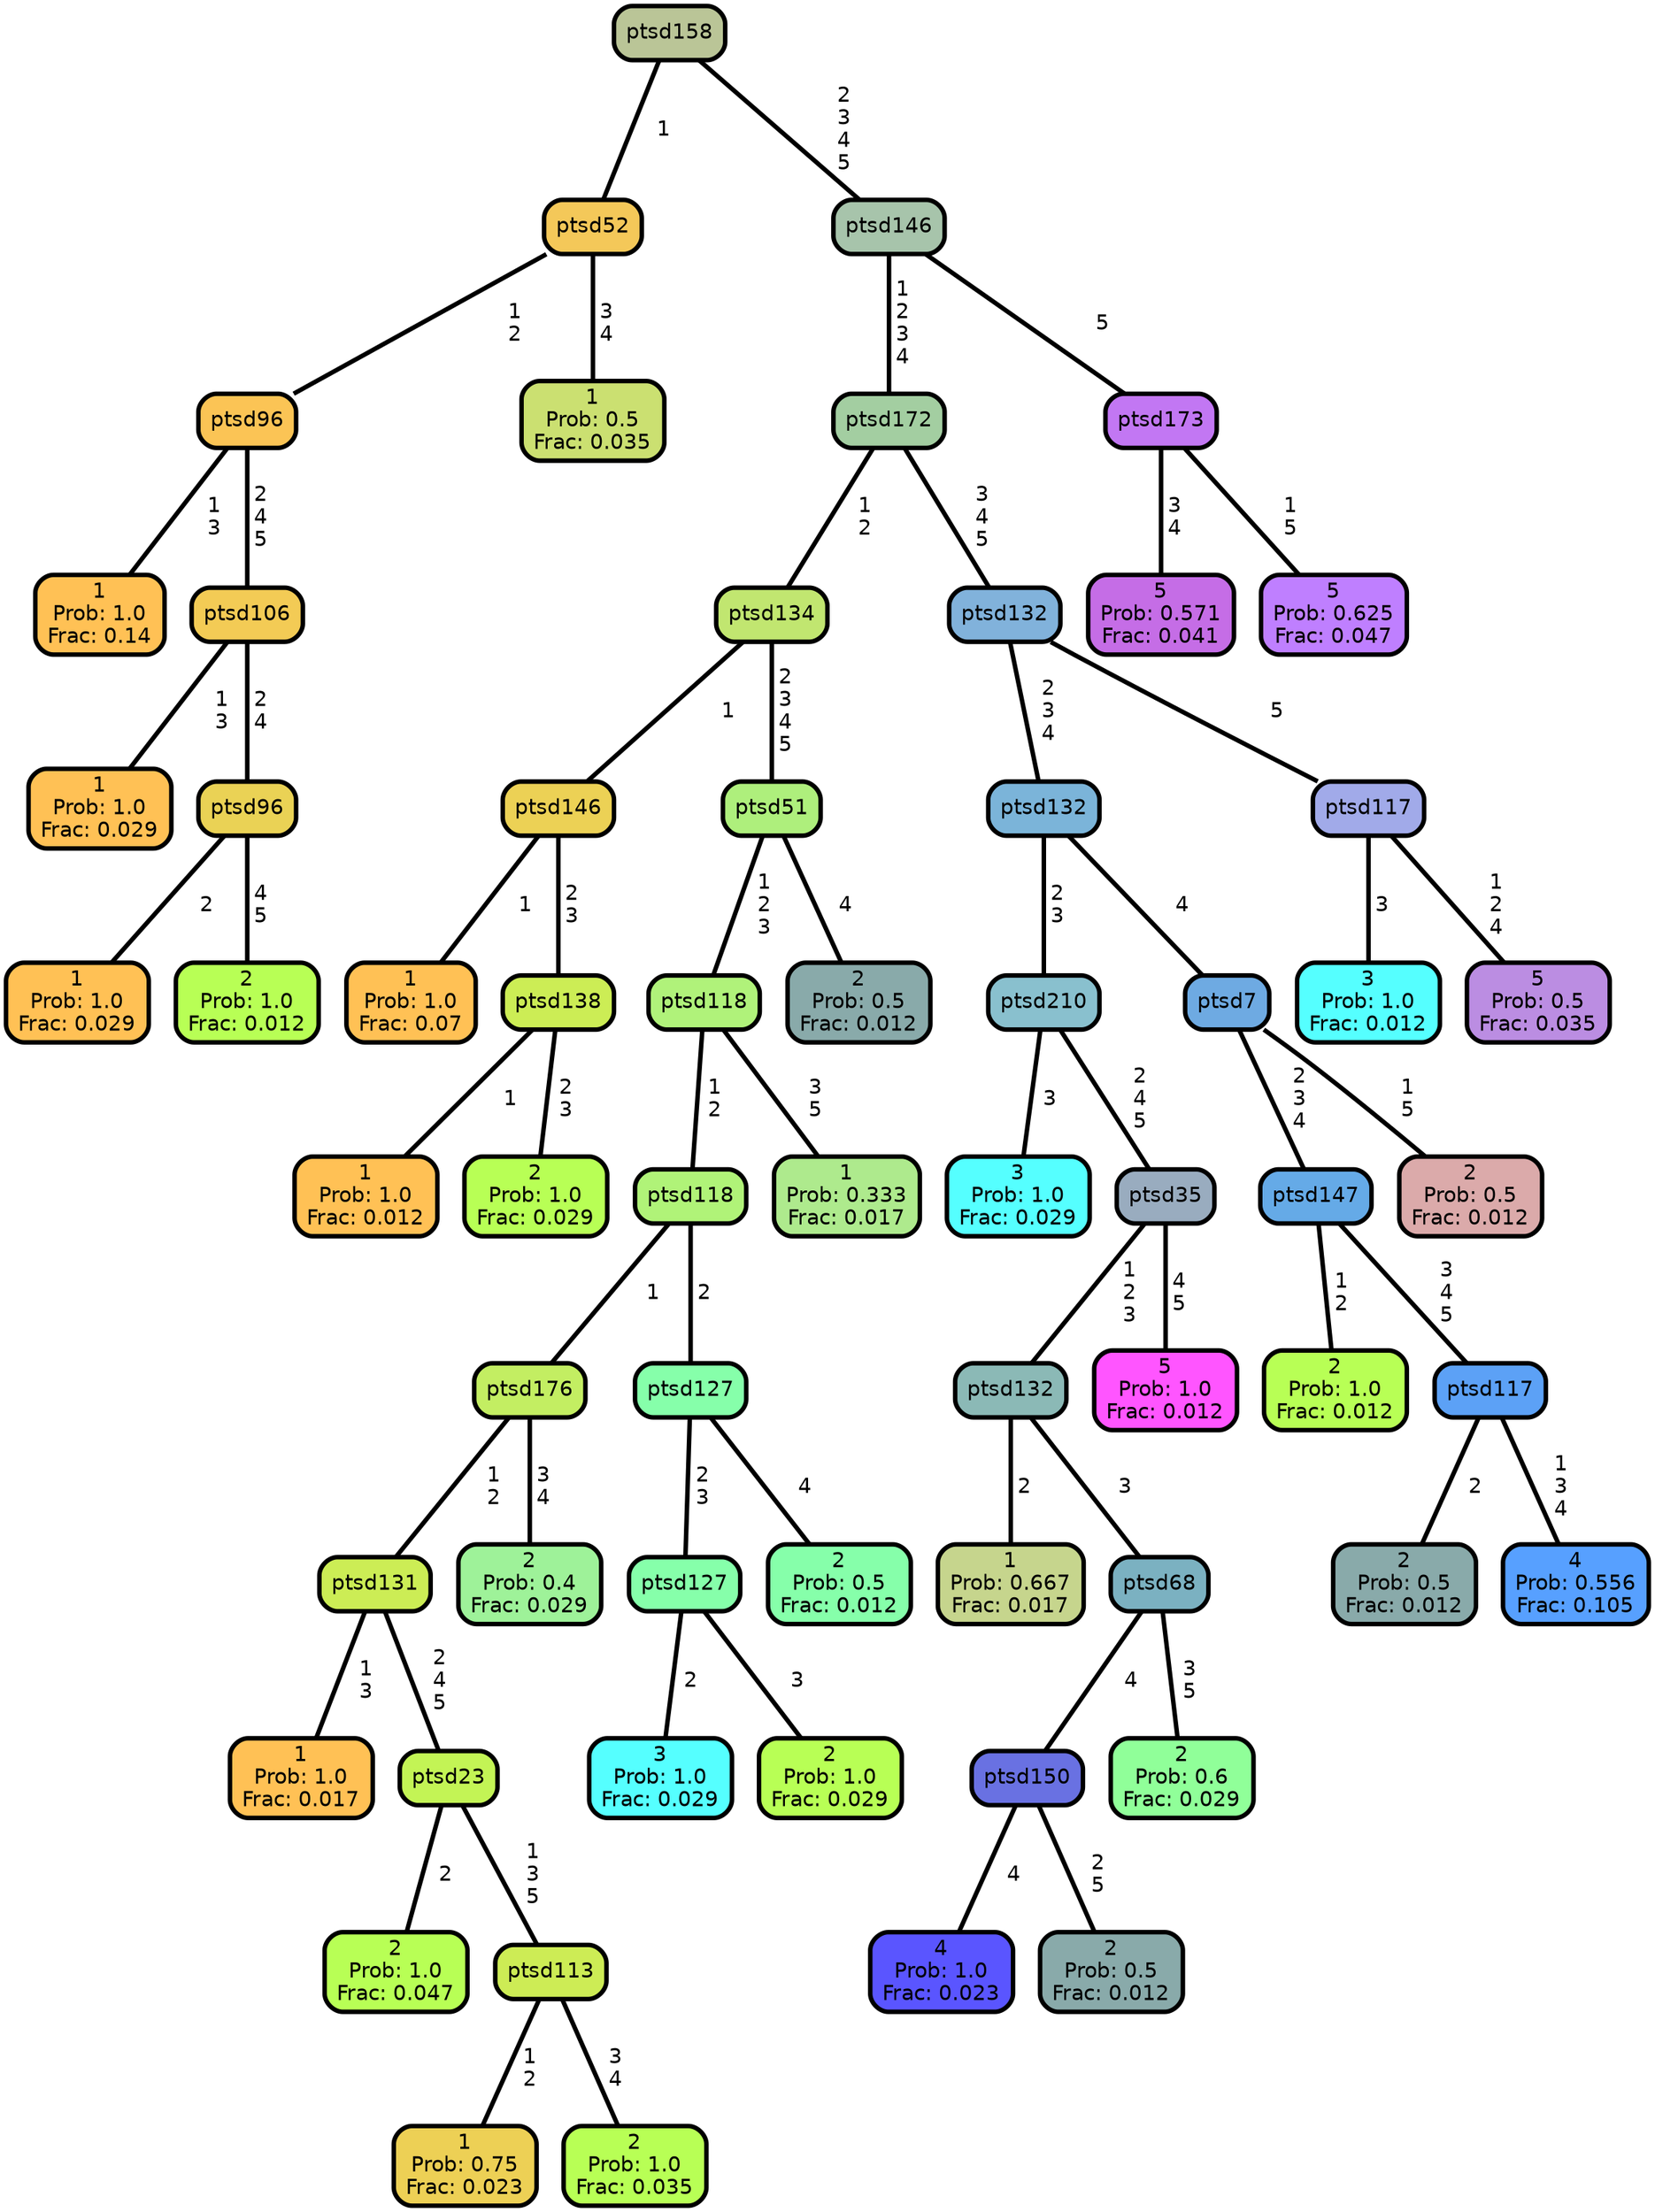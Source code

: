 graph Tree {
node [shape=box, style="filled, rounded",color="black",penwidth="3",fontcolor="black",                 fontname=helvetica] ;
graph [ranksep="0 equally", splines=straight,                 bgcolor=transparent, dpi=200] ;
edge [fontname=helvetica, color=black] ;
0 [label="1
Prob: 1.0
Frac: 0.14", fillcolor="#ffc155"] ;
1 [label="ptsd96", fillcolor="#fbc455"] ;
2 [label="1
Prob: 1.0
Frac: 0.029", fillcolor="#ffc155"] ;
3 [label="ptsd106", fillcolor="#f3cb55"] ;
4 [label="1
Prob: 1.0
Frac: 0.029", fillcolor="#ffc155"] ;
5 [label="ptsd96", fillcolor="#ead255"] ;
6 [label="2
Prob: 1.0
Frac: 0.012", fillcolor="#b8ff55"] ;
7 [label="ptsd52", fillcolor="#f4c859"] ;
8 [label="1
Prob: 0.5
Frac: 0.035", fillcolor="#cbe071"] ;
9 [label="ptsd158", fillcolor="#bac597"] ;
10 [label="1
Prob: 1.0
Frac: 0.07", fillcolor="#ffc155"] ;
11 [label="ptsd146", fillcolor="#ecd155"] ;
12 [label="1
Prob: 1.0
Frac: 0.012", fillcolor="#ffc155"] ;
13 [label="ptsd138", fillcolor="#cced55"] ;
14 [label="2
Prob: 1.0
Frac: 0.029", fillcolor="#b8ff55"] ;
15 [label="ptsd134", fillcolor="#c1e670"] ;
16 [label="1
Prob: 1.0
Frac: 0.017", fillcolor="#ffc155"] ;
17 [label="ptsd131", fillcolor="#cced55"] ;
18 [label="2
Prob: 1.0
Frac: 0.047", fillcolor="#b8ff55"] ;
19 [label="ptsd23", fillcolor="#c3f455"] ;
20 [label="1
Prob: 0.75
Frac: 0.023", fillcolor="#edd055"] ;
21 [label="ptsd113", fillcolor="#cdec55"] ;
22 [label="2
Prob: 1.0
Frac: 0.035", fillcolor="#b8ff55"] ;
23 [label="ptsd176", fillcolor="#c3ee62"] ;
24 [label="2
Prob: 0.4
Frac: 0.029", fillcolor="#9ef299"] ;
25 [label="ptsd118", fillcolor="#b0f378"] ;
26 [label="3
Prob: 1.0
Frac: 0.029", fillcolor="#55ffff"] ;
27 [label="ptsd127", fillcolor="#86ffaa"] ;
28 [label="2
Prob: 1.0
Frac: 0.029", fillcolor="#b8ff55"] ;
29 [label="ptsd127", fillcolor="#86ffaa"] ;
30 [label="2
Prob: 0.5
Frac: 0.012", fillcolor="#86ffaa"] ;
31 [label="ptsd118", fillcolor="#b0f27a"] ;
32 [label="1
Prob: 0.333
Frac: 0.017", fillcolor="#aeea8d"] ;
33 [label="ptsd51", fillcolor="#aeef7c"] ;
34 [label="2
Prob: 0.5
Frac: 0.012", fillcolor="#89aaaa"] ;
35 [label="ptsd172", fillcolor="#a3cea1"] ;
36 [label="3
Prob: 1.0
Frac: 0.029", fillcolor="#55ffff"] ;
37 [label="ptsd210", fillcolor="#89c0ce"] ;
38 [label="1
Prob: 0.667
Frac: 0.017", fillcolor="#c6d58d"] ;
39 [label="ptsd132", fillcolor="#8bb9b6"] ;
40 [label="4
Prob: 1.0
Frac: 0.023", fillcolor="#5a55ff"] ;
41 [label="ptsd150", fillcolor="#6971e2"] ;
42 [label="2
Prob: 0.5
Frac: 0.012", fillcolor="#89aaaa"] ;
43 [label="ptsd68", fillcolor="#7bb1c1"] ;
44 [label="2
Prob: 0.6
Frac: 0.029", fillcolor="#90ff99"] ;
45 [label="ptsd35", fillcolor="#99acbf"] ;
46 [label="5
Prob: 1.0
Frac: 0.012", fillcolor="#ff55ff"] ;
47 [label="ptsd132", fillcolor="#7bb4d9"] ;
48 [label="2
Prob: 1.0
Frac: 0.012", fillcolor="#b8ff55"] ;
49 [label="ptsd147", fillcolor="#65aae7"] ;
50 [label="2
Prob: 0.5
Frac: 0.012", fillcolor="#89aaaa"] ;
51 [label="ptsd117", fillcolor="#5ca1f6"] ;
52 [label="4
Prob: 0.556
Frac: 0.105", fillcolor="#57a0ff"] ;
53 [label="ptsd7", fillcolor="#6eaae2"] ;
54 [label="2
Prob: 0.5
Frac: 0.012", fillcolor="#dbaaaa"] ;
55 [label="ptsd132", fillcolor="#81b2db"] ;
56 [label="3
Prob: 1.0
Frac: 0.012", fillcolor="#55ffff"] ;
57 [label="ptsd117", fillcolor="#a1aae9"] ;
58 [label="5
Prob: 0.5
Frac: 0.035", fillcolor="#bb8de2"] ;
59 [label="ptsd146", fillcolor="#a7c4ab"] ;
60 [label="5
Prob: 0.571
Frac: 0.041", fillcolor="#c56de6"] ;
61 [label="ptsd173", fillcolor="#c277f3"] ;
62 [label="5
Prob: 0.625
Frac: 0.047", fillcolor="#bf7fff"] ;
1 -- 0 [label=" 1\n 3",penwidth=3] ;
1 -- 3 [label=" 2\n 4\n 5",penwidth=3] ;
3 -- 2 [label=" 1\n 3",penwidth=3] ;
3 -- 5 [label=" 2\n 4",penwidth=3] ;
5 -- 4 [label=" 2",penwidth=3] ;
5 -- 6 [label=" 4\n 5",penwidth=3] ;
7 -- 1 [label=" 1\n 2",penwidth=3] ;
7 -- 8 [label=" 3\n 4",penwidth=3] ;
9 -- 7 [label=" 1",penwidth=3] ;
9 -- 59 [label=" 2\n 3\n 4\n 5",penwidth=3] ;
11 -- 10 [label=" 1",penwidth=3] ;
11 -- 13 [label=" 2\n 3",penwidth=3] ;
13 -- 12 [label=" 1",penwidth=3] ;
13 -- 14 [label=" 2\n 3",penwidth=3] ;
15 -- 11 [label=" 1",penwidth=3] ;
15 -- 33 [label=" 2\n 3\n 4\n 5",penwidth=3] ;
17 -- 16 [label=" 1\n 3",penwidth=3] ;
17 -- 19 [label=" 2\n 4\n 5",penwidth=3] ;
19 -- 18 [label=" 2",penwidth=3] ;
19 -- 21 [label=" 1\n 3\n 5",penwidth=3] ;
21 -- 20 [label=" 1\n 2",penwidth=3] ;
21 -- 22 [label=" 3\n 4",penwidth=3] ;
23 -- 17 [label=" 1\n 2",penwidth=3] ;
23 -- 24 [label=" 3\n 4",penwidth=3] ;
25 -- 23 [label=" 1",penwidth=3] ;
25 -- 29 [label=" 2",penwidth=3] ;
27 -- 26 [label=" 2",penwidth=3] ;
27 -- 28 [label=" 3",penwidth=3] ;
29 -- 27 [label=" 2\n 3",penwidth=3] ;
29 -- 30 [label=" 4",penwidth=3] ;
31 -- 25 [label=" 1\n 2",penwidth=3] ;
31 -- 32 [label=" 3\n 5",penwidth=3] ;
33 -- 31 [label=" 1\n 2\n 3",penwidth=3] ;
33 -- 34 [label=" 4",penwidth=3] ;
35 -- 15 [label=" 1\n 2",penwidth=3] ;
35 -- 55 [label=" 3\n 4\n 5",penwidth=3] ;
37 -- 36 [label=" 3",penwidth=3] ;
37 -- 45 [label=" 2\n 4\n 5",penwidth=3] ;
39 -- 38 [label=" 2",penwidth=3] ;
39 -- 43 [label=" 3",penwidth=3] ;
41 -- 40 [label=" 4",penwidth=3] ;
41 -- 42 [label=" 2\n 5",penwidth=3] ;
43 -- 41 [label=" 4",penwidth=3] ;
43 -- 44 [label=" 3\n 5",penwidth=3] ;
45 -- 39 [label=" 1\n 2\n 3",penwidth=3] ;
45 -- 46 [label=" 4\n 5",penwidth=3] ;
47 -- 37 [label=" 2\n 3",penwidth=3] ;
47 -- 53 [label=" 4",penwidth=3] ;
49 -- 48 [label=" 1\n 2",penwidth=3] ;
49 -- 51 [label=" 3\n 4\n 5",penwidth=3] ;
51 -- 50 [label=" 2",penwidth=3] ;
51 -- 52 [label=" 1\n 3\n 4",penwidth=3] ;
53 -- 49 [label=" 2\n 3\n 4",penwidth=3] ;
53 -- 54 [label=" 1\n 5",penwidth=3] ;
55 -- 47 [label=" 2\n 3\n 4",penwidth=3] ;
55 -- 57 [label=" 5",penwidth=3] ;
57 -- 56 [label=" 3",penwidth=3] ;
57 -- 58 [label=" 1\n 2\n 4",penwidth=3] ;
59 -- 35 [label=" 1\n 2\n 3\n 4",penwidth=3] ;
59 -- 61 [label=" 5",penwidth=3] ;
61 -- 60 [label=" 3\n 4",penwidth=3] ;
61 -- 62 [label=" 1\n 5",penwidth=3] ;
{rank = same;}}